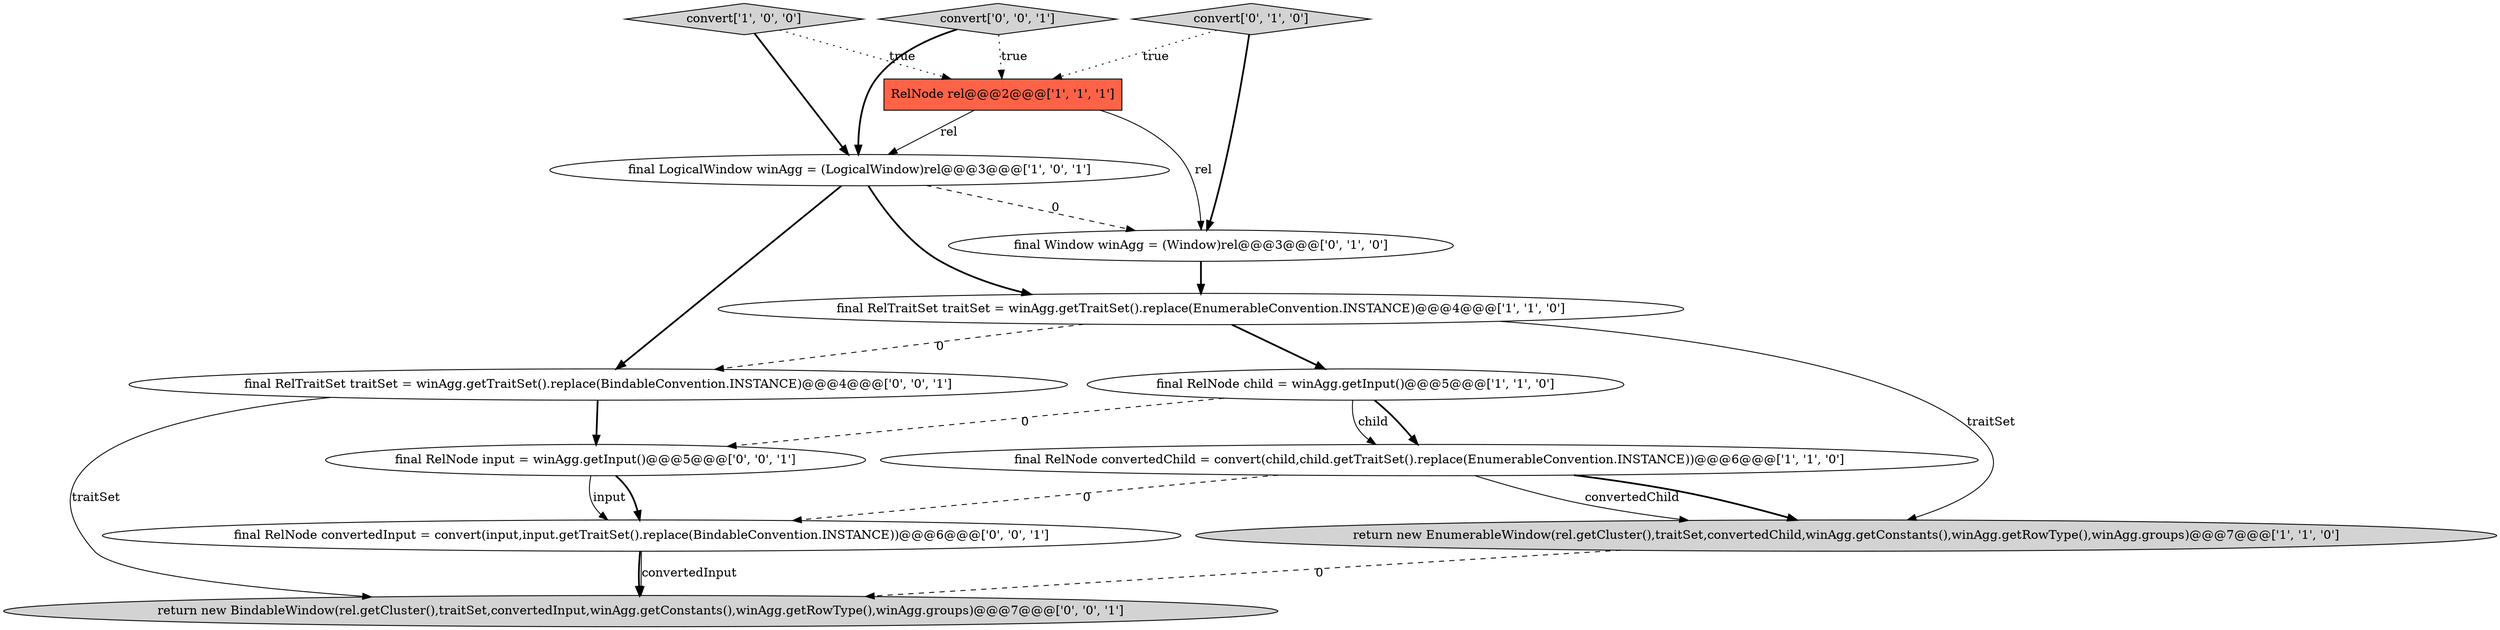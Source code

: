 digraph {
2 [style = filled, label = "final LogicalWindow winAgg = (LogicalWindow)rel@@@3@@@['1', '0', '1']", fillcolor = white, shape = ellipse image = "AAA0AAABBB1BBB"];
0 [style = filled, label = "RelNode rel@@@2@@@['1', '1', '1']", fillcolor = tomato, shape = box image = "AAA0AAABBB1BBB"];
10 [style = filled, label = "convert['0', '0', '1']", fillcolor = lightgray, shape = diamond image = "AAA0AAABBB3BBB"];
6 [style = filled, label = "convert['1', '0', '0']", fillcolor = lightgray, shape = diamond image = "AAA0AAABBB1BBB"];
7 [style = filled, label = "convert['0', '1', '0']", fillcolor = lightgray, shape = diamond image = "AAA0AAABBB2BBB"];
8 [style = filled, label = "final Window winAgg = (Window)rel@@@3@@@['0', '1', '0']", fillcolor = white, shape = ellipse image = "AAA1AAABBB2BBB"];
5 [style = filled, label = "final RelNode child = winAgg.getInput()@@@5@@@['1', '1', '0']", fillcolor = white, shape = ellipse image = "AAA0AAABBB1BBB"];
12 [style = filled, label = "final RelNode input = winAgg.getInput()@@@5@@@['0', '0', '1']", fillcolor = white, shape = ellipse image = "AAA0AAABBB3BBB"];
1 [style = filled, label = "return new EnumerableWindow(rel.getCluster(),traitSet,convertedChild,winAgg.getConstants(),winAgg.getRowType(),winAgg.groups)@@@7@@@['1', '1', '0']", fillcolor = lightgray, shape = ellipse image = "AAA0AAABBB1BBB"];
4 [style = filled, label = "final RelTraitSet traitSet = winAgg.getTraitSet().replace(EnumerableConvention.INSTANCE)@@@4@@@['1', '1', '0']", fillcolor = white, shape = ellipse image = "AAA0AAABBB1BBB"];
13 [style = filled, label = "final RelNode convertedInput = convert(input,input.getTraitSet().replace(BindableConvention.INSTANCE))@@@6@@@['0', '0', '1']", fillcolor = white, shape = ellipse image = "AAA0AAABBB3BBB"];
9 [style = filled, label = "return new BindableWindow(rel.getCluster(),traitSet,convertedInput,winAgg.getConstants(),winAgg.getRowType(),winAgg.groups)@@@7@@@['0', '0', '1']", fillcolor = lightgray, shape = ellipse image = "AAA0AAABBB3BBB"];
11 [style = filled, label = "final RelTraitSet traitSet = winAgg.getTraitSet().replace(BindableConvention.INSTANCE)@@@4@@@['0', '0', '1']", fillcolor = white, shape = ellipse image = "AAA0AAABBB3BBB"];
3 [style = filled, label = "final RelNode convertedChild = convert(child,child.getTraitSet().replace(EnumerableConvention.INSTANCE))@@@6@@@['1', '1', '0']", fillcolor = white, shape = ellipse image = "AAA0AAABBB1BBB"];
4->1 [style = solid, label="traitSet"];
4->11 [style = dashed, label="0"];
0->2 [style = solid, label="rel"];
7->8 [style = bold, label=""];
2->4 [style = bold, label=""];
11->12 [style = bold, label=""];
10->2 [style = bold, label=""];
8->4 [style = bold, label=""];
3->1 [style = solid, label="convertedChild"];
2->11 [style = bold, label=""];
1->9 [style = dashed, label="0"];
4->5 [style = bold, label=""];
2->8 [style = dashed, label="0"];
10->0 [style = dotted, label="true"];
3->13 [style = dashed, label="0"];
3->1 [style = bold, label=""];
6->2 [style = bold, label=""];
12->13 [style = bold, label=""];
6->0 [style = dotted, label="true"];
11->9 [style = solid, label="traitSet"];
5->12 [style = dashed, label="0"];
7->0 [style = dotted, label="true"];
5->3 [style = bold, label=""];
13->9 [style = bold, label=""];
0->8 [style = solid, label="rel"];
13->9 [style = solid, label="convertedInput"];
5->3 [style = solid, label="child"];
12->13 [style = solid, label="input"];
}
